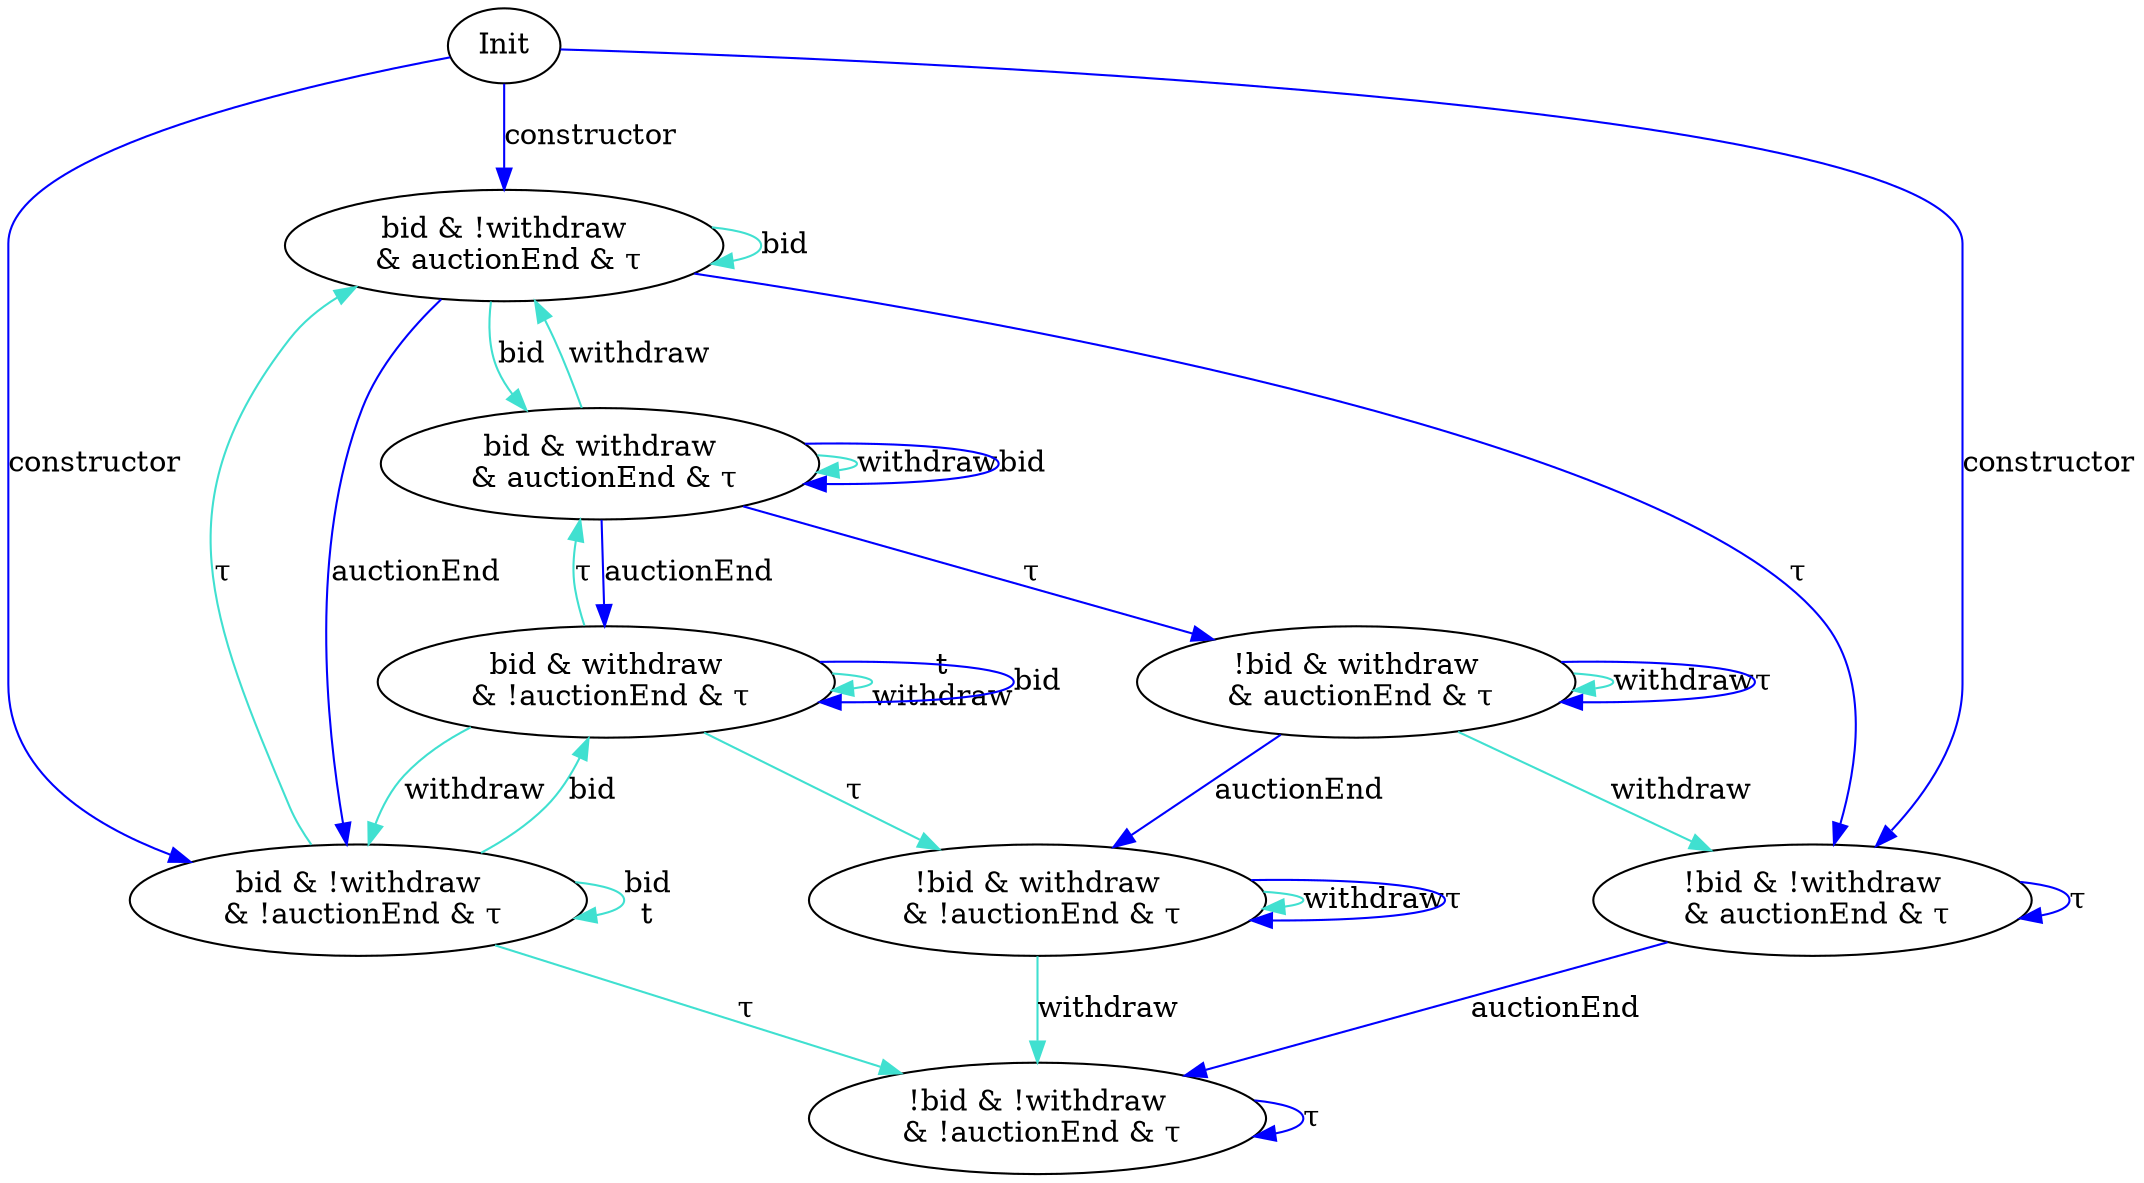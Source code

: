 digraph {
S00 [label="Init"]
S01 [label="bid & withdraw\n & auctionEnd & τ\n"]
S02 [label="bid & withdraw\n & !auctionEnd & τ\n"]
S04 [label="!bid & withdraw\n & auctionEnd & τ\n"]
S05 [label="bid & !withdraw\n & auctionEnd & τ\n"]
S06 [label="!bid & withdraw\n & !auctionEnd & τ\n"]
S10 [label="bid & !withdraw\n & !auctionEnd & τ\n"]
S11 [label="!bid & !withdraw\n & auctionEnd & τ\n"]
S12 [label="!bid & !withdraw\n & !auctionEnd & τ\n"]

S01->S01 [label="withdraw", style="", color="turquoise"]
S00->S05 [label="constructor", style="", color="blue"]
S02->S02 [label="t\nwithdraw", style="", color="turquoise"]
S06->S06 [label="withdraw", style="", color="turquoise"]
S00->S10 [label="constructor", style="", color="blue"]
S06->S12 [label="withdraw", style="", color="turquoise"]
S04->S04 [label="withdraw", style="", color="turquoise"]
S02->S10 [label="withdraw", style="", color="turquoise"]
S05->S05 [label="bid", style="", color="turquoise"]
S11->S12 [label="auctionEnd", style="", color="blue"]
S01->S05 [label="withdraw", style="", color="turquoise"]
S10->S12 [label="τ", style="", color="turquoise"]
S02->S01 [label="τ", style="", color="turquoise"]
S04->S06 [label="auctionEnd", style="", color="blue"]
S02->S06 [label="τ", style="", color="turquoise"]
S05->S11 [label="τ", style="", color="blue"]
S04->S11 [label="withdraw", style="", color="turquoise"]
S10->S05 [label="τ", style="", color="turquoise"]
S01->S02 [label="auctionEnd", style="", color="blue"]
S12->S12 [label="τ", style="", color="blue"]
S06->S06 [label="τ", style="", color="blue"]
S11->S11 [label="τ", style="", color="blue"]
S01->S01 [label="bid", style="", color="blue"]
S02->S02 [label="bid", style="", color="blue"]
S04->S04 [label="τ", style="", color="blue"]
S05->S10 [label="auctionEnd", style="", color="blue"]
S05->S01 [label="bid", style="", color="turquoise"]
S10->S10 [label="bid\nt", style="", color="turquoise"]
S00->S11 [label="constructor", style="", color="blue"]
S01->S04 [label="τ", style="", color="blue"]
S10->S02 [label="bid", style="", color="turquoise"]
}